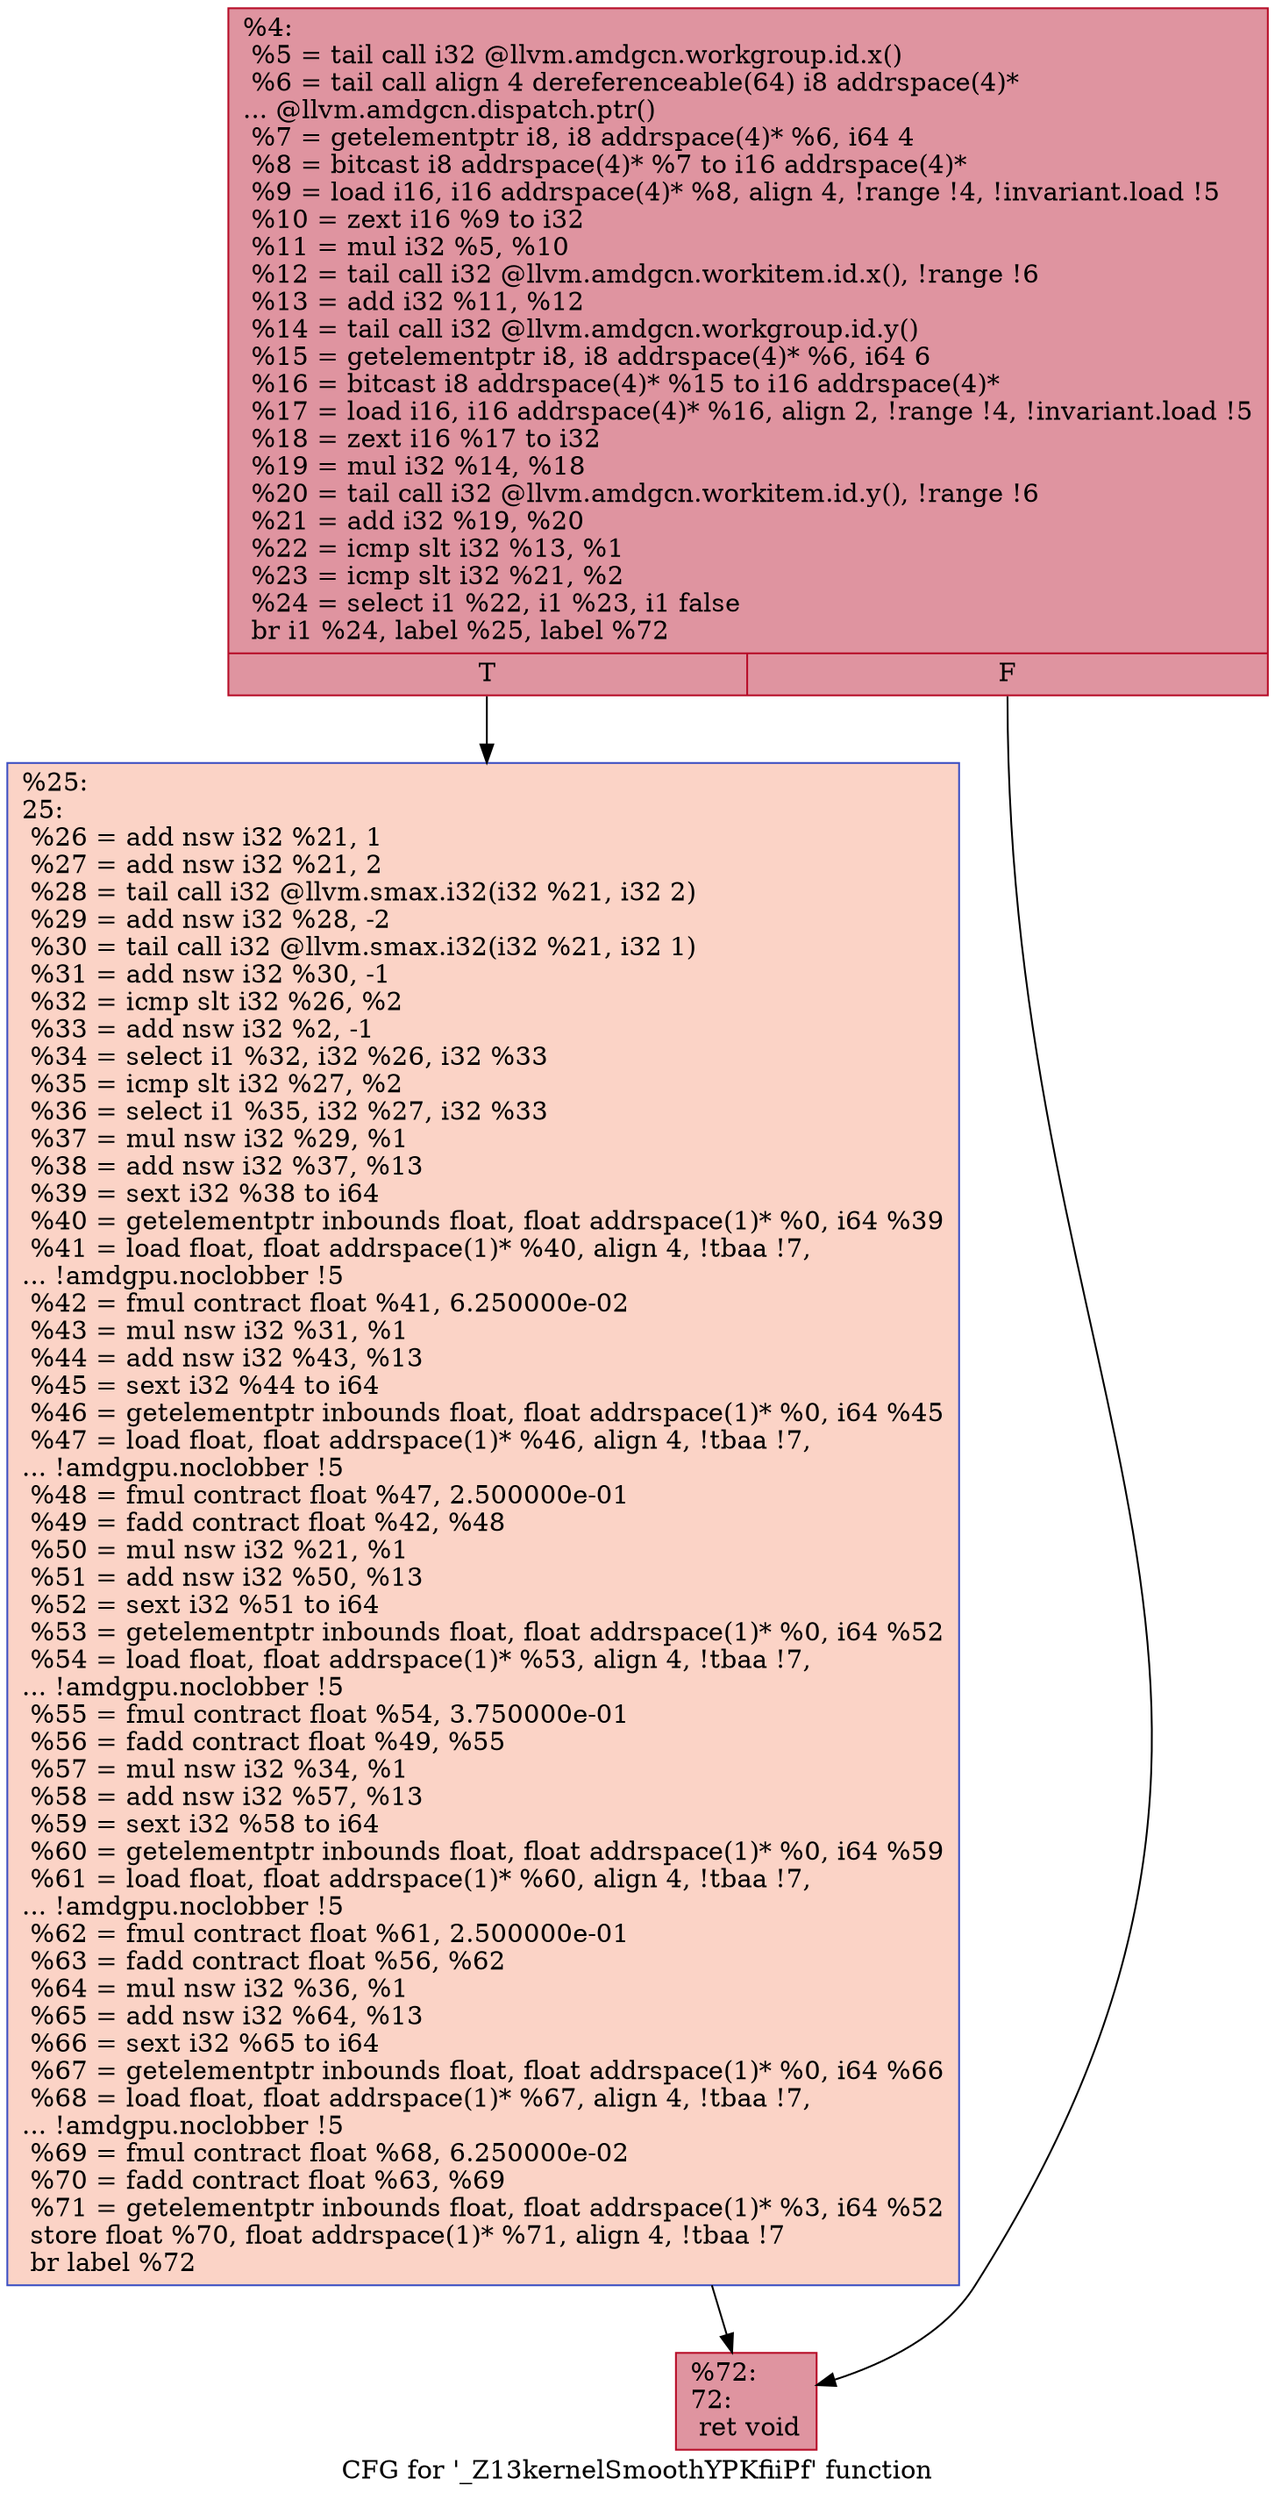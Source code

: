 digraph "CFG for '_Z13kernelSmoothYPKfiiPf' function" {
	label="CFG for '_Z13kernelSmoothYPKfiiPf' function";

	Node0x5faba90 [shape=record,color="#b70d28ff", style=filled, fillcolor="#b70d2870",label="{%4:\l  %5 = tail call i32 @llvm.amdgcn.workgroup.id.x()\l  %6 = tail call align 4 dereferenceable(64) i8 addrspace(4)*\l... @llvm.amdgcn.dispatch.ptr()\l  %7 = getelementptr i8, i8 addrspace(4)* %6, i64 4\l  %8 = bitcast i8 addrspace(4)* %7 to i16 addrspace(4)*\l  %9 = load i16, i16 addrspace(4)* %8, align 4, !range !4, !invariant.load !5\l  %10 = zext i16 %9 to i32\l  %11 = mul i32 %5, %10\l  %12 = tail call i32 @llvm.amdgcn.workitem.id.x(), !range !6\l  %13 = add i32 %11, %12\l  %14 = tail call i32 @llvm.amdgcn.workgroup.id.y()\l  %15 = getelementptr i8, i8 addrspace(4)* %6, i64 6\l  %16 = bitcast i8 addrspace(4)* %15 to i16 addrspace(4)*\l  %17 = load i16, i16 addrspace(4)* %16, align 2, !range !4, !invariant.load !5\l  %18 = zext i16 %17 to i32\l  %19 = mul i32 %14, %18\l  %20 = tail call i32 @llvm.amdgcn.workitem.id.y(), !range !6\l  %21 = add i32 %19, %20\l  %22 = icmp slt i32 %13, %1\l  %23 = icmp slt i32 %21, %2\l  %24 = select i1 %22, i1 %23, i1 false\l  br i1 %24, label %25, label %72\l|{<s0>T|<s1>F}}"];
	Node0x5faba90:s0 -> Node0x5faf500;
	Node0x5faba90:s1 -> Node0x5faf590;
	Node0x5faf500 [shape=record,color="#3d50c3ff", style=filled, fillcolor="#f59c7d70",label="{%25:\l25:                                               \l  %26 = add nsw i32 %21, 1\l  %27 = add nsw i32 %21, 2\l  %28 = tail call i32 @llvm.smax.i32(i32 %21, i32 2)\l  %29 = add nsw i32 %28, -2\l  %30 = tail call i32 @llvm.smax.i32(i32 %21, i32 1)\l  %31 = add nsw i32 %30, -1\l  %32 = icmp slt i32 %26, %2\l  %33 = add nsw i32 %2, -1\l  %34 = select i1 %32, i32 %26, i32 %33\l  %35 = icmp slt i32 %27, %2\l  %36 = select i1 %35, i32 %27, i32 %33\l  %37 = mul nsw i32 %29, %1\l  %38 = add nsw i32 %37, %13\l  %39 = sext i32 %38 to i64\l  %40 = getelementptr inbounds float, float addrspace(1)* %0, i64 %39\l  %41 = load float, float addrspace(1)* %40, align 4, !tbaa !7,\l... !amdgpu.noclobber !5\l  %42 = fmul contract float %41, 6.250000e-02\l  %43 = mul nsw i32 %31, %1\l  %44 = add nsw i32 %43, %13\l  %45 = sext i32 %44 to i64\l  %46 = getelementptr inbounds float, float addrspace(1)* %0, i64 %45\l  %47 = load float, float addrspace(1)* %46, align 4, !tbaa !7,\l... !amdgpu.noclobber !5\l  %48 = fmul contract float %47, 2.500000e-01\l  %49 = fadd contract float %42, %48\l  %50 = mul nsw i32 %21, %1\l  %51 = add nsw i32 %50, %13\l  %52 = sext i32 %51 to i64\l  %53 = getelementptr inbounds float, float addrspace(1)* %0, i64 %52\l  %54 = load float, float addrspace(1)* %53, align 4, !tbaa !7,\l... !amdgpu.noclobber !5\l  %55 = fmul contract float %54, 3.750000e-01\l  %56 = fadd contract float %49, %55\l  %57 = mul nsw i32 %34, %1\l  %58 = add nsw i32 %57, %13\l  %59 = sext i32 %58 to i64\l  %60 = getelementptr inbounds float, float addrspace(1)* %0, i64 %59\l  %61 = load float, float addrspace(1)* %60, align 4, !tbaa !7,\l... !amdgpu.noclobber !5\l  %62 = fmul contract float %61, 2.500000e-01\l  %63 = fadd contract float %56, %62\l  %64 = mul nsw i32 %36, %1\l  %65 = add nsw i32 %64, %13\l  %66 = sext i32 %65 to i64\l  %67 = getelementptr inbounds float, float addrspace(1)* %0, i64 %66\l  %68 = load float, float addrspace(1)* %67, align 4, !tbaa !7,\l... !amdgpu.noclobber !5\l  %69 = fmul contract float %68, 6.250000e-02\l  %70 = fadd contract float %63, %69\l  %71 = getelementptr inbounds float, float addrspace(1)* %3, i64 %52\l  store float %70, float addrspace(1)* %71, align 4, !tbaa !7\l  br label %72\l}"];
	Node0x5faf500 -> Node0x5faf590;
	Node0x5faf590 [shape=record,color="#b70d28ff", style=filled, fillcolor="#b70d2870",label="{%72:\l72:                                               \l  ret void\l}"];
}
